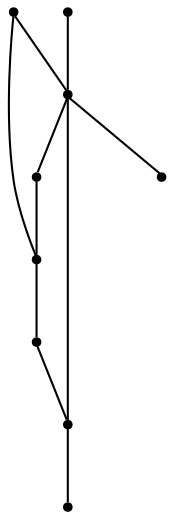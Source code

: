 graph {
  node [shape=point,comment="{\"directed\":false,\"doi\":\"10.1007/978-3-642-11805-0_9\",\"figure\":\"2 (4)\"}"]

  v0 [pos="915.6684214392374,1127.3227689145783"]
  v1 [pos="896.5750623037649,1440.3031627924745"]
  v2 [pos="818.6504494955373,1211.1991280218558"]
  v3 [pos="789.428721680752,1441.482778090659"]
  v4 [pos="798.1852110396984,1127.3227689145783"]
  v5 [pos="712.0753395257993,1233.4738672352792"]
  v6 [pos="681.7152860685835,1441.466050920582"]
  v7 [pos="621.6872984509134,1127.3227689145783"]
  v8 [pos="617.9470356342404,1441.466050920582"]

  v0 -- v3 [id="-1",pos="915.6684214392374,1127.3227689145783 906.4866108384243,1146.6964889449293 897.8384917858035,1169.0671390803163 889.023610030773,1190.2123173029727 874.0040868359943,1226.237807942399 860.4857460909111,1262.0382768033721 847.7345392271529,1300.0187474953998 841.521626459166,1318.5089485784963 835.0960133042446,1338.4202595026795 828.1158394037291,1356.6395185913693 824.2129177359647,1366.8180333840717 820.059820201785,1377.7679060425412 815.9734659239302,1387.6881991222642 805.2237932426984,1413.7975943748388 795.5082274680914,1434.0258947121968 789.428721680752,1441.482778090659"]
  v7 -- v4 [id="-4",pos="621.6872984509134,1127.3227689145783 798.1852110396984,1127.3227689145783 798.1852110396984,1127.3227689145783 798.1852110396984,1127.3227689145783"]
  v4 -- v0 [id="-5",pos="798.1852110396984,1127.3227689145783 915.6684214392374,1127.3227689145783 915.6684214392374,1127.3227689145783 915.6684214392374,1127.3227689145783"]
  v8 -- v6 [id="-8",pos="617.9470356342404,1441.466050920582 681.7152860685835,1441.466050920582 681.7152860685835,1441.466050920582 681.7152860685835,1441.466050920582"]
  v7 -- v6 [id="-11",pos="621.6872984509134,1127.3227689145783 635.7894518120344,1134.7920863681359 646.1513264500817,1155.5747365701068 652.2016758053801,1181.8466970193256 654.499196287643,1191.829573883672 655.5875122070312,1202.7335263261882 656.759241290425,1212.8830388772358 658.8441250113553,1231.0521800571007 656.2213504525117,1250.5343086859182 654.7577071078988,1268.699124970098 651.7596687494322,1306.01686899975 655.0579563229583,1341.650702174022 664.1480188059252,1377.9597278864687 669.4853796670603,1399.2631464100837 672.3708007102789,1421.6004694081305 681.7152860685835,1441.466050920582"]
  v6 -- v2 [id="-12",pos="681.7152860685835,1441.466050920582 687.4195280562999,1440.1239976285674 691.3933286445085,1431.5416237493948 693.9827633879905,1416.0610412520582 696.7014217287995,1399.7676327715005 700.2707543661428,1382.0360692727436 705.120170486805,1367.6143230014368 725.1308676431345,1308.0925645230986 743.661315172772,1317.9128761908012 763.46357485749,1298.1140125544375 778.7040697674419,1282.8751154042243 789.3869991923488,1269.995321647566 818.6504494955373,1211.1991280218558"]
  v6 -- v5 [id="-13",pos="681.7152860685835,1441.466050920582 683.7459766831508,1434.9511679832372 682.8244234661723,1421.2002893544197 682.6576607637627,1413.7144037343026 682.46582957423,1404.9028103838052 682.1364398335302,1396.020492268571 682.0363567618436,1387.1964330422747 681.756976744186,1361.8746776156945 682.9370407814203,1338.2660896917776 685.1928864944813,1313.298721305769 686.4437658265579,1299.435395389132 688.7788890395053,1283.4129289029815 692.2772791308025,1270.8875221868948 694.5247898900232,1262.8554276822783 696.8431795696879,1256.411333111078 700.5542700479197,1248.9211225952754 703.4814931115438,1243.0148415228323 706.4169875034066,1238.5299246971044 712.0753395257993,1233.4738672352792"]
  v6 -- v3 [id="-15",pos="681.7152860685835,1441.466050920582 789.428721680752,1441.482778090659 789.428721680752,1441.482778090659 789.428721680752,1441.482778090659"]
  v2 -- v4 [id="-17",pos="818.6504494955373,1211.1991280218558 818.5088945979804,1204.620840148562 818.7448324742531,1197.395479276819 819.263418543616,1189.3910959340096 821.6109487489211,1153.1446540061863 791.2091728033021,1118.732095051774 798.1852110396984,1127.3227689145783"]
  v3 -- v1 [id="-18",pos="789.428721680752,1441.482778090659 896.5750623037649,1440.3031627924745 896.5750623037649,1440.3031627924745 896.5750623037649,1440.3031627924745"]
}